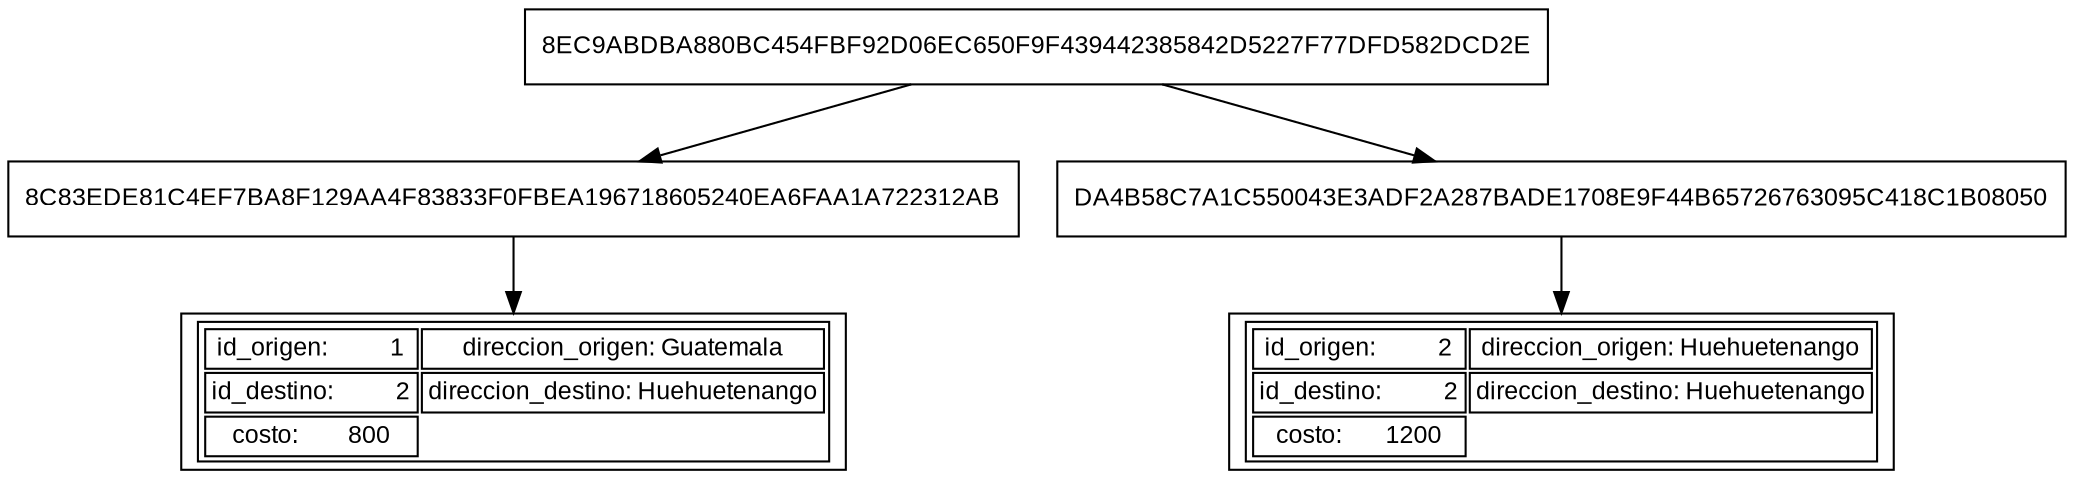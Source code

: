 digraph Merkle_tree {
node [shape=record, fontname=Arial, fontsize=12];
13 [label="8EC9ABDBA880BC454FBF92D06EC650F9F439442385842D5227F77DFD582DCD2E"];
13 -> 14;
13 -> 15;
14 [label="8C83EDE81C4EF7BA8F129AA4F83833F0FBEA196718605240EA6FAA1A722312AB"];
11 [label=<<TABLE><TR>
<TD>id_origen:          1</TD>
<TD>direccion_origen: Guatemala</TD></TR>
<TR><TD>id_destino:          2</TD>
<TD>direccion_destino: Huehuetenango</TD></TR>
<TR><TD>costo:        800</TD></TR>
</TABLE>>];
14 -> 11;
15 [label="DA4B58C7A1C550043E3ADF2A287BADE1708E9F44B65726763095C418C1B08050"];
12 [label=<<TABLE><TR>
<TD>id_origen:          2</TD>
<TD>direccion_origen: Huehuetenango</TD></TR>
<TR><TD>id_destino:          2</TD>
<TD>direccion_destino: Huehuetenango</TD></TR>
<TR><TD>costo:       1200</TD></TR>
</TABLE>>];
15 -> 12;
}
